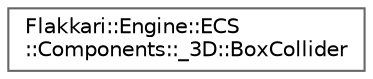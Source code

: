 digraph "Graphical Class Hierarchy"
{
 // LATEX_PDF_SIZE
  bgcolor="transparent";
  edge [fontname=Helvetica,fontsize=10,labelfontname=Helvetica,labelfontsize=10];
  node [fontname=Helvetica,fontsize=10,shape=box,height=0.2,width=0.4];
  rankdir="LR";
  Node0 [id="Node000000",label="Flakkari::Engine::ECS\l::Components::_3D::BoxCollider",height=0.2,width=0.4,color="grey40", fillcolor="white", style="filled",URL="$da/d14/structFlakkari_1_1Engine_1_1ECS_1_1Components_1_1__3D_1_1BoxCollider.html",tooltip="BoxCollider component for 3D entities."];
}

